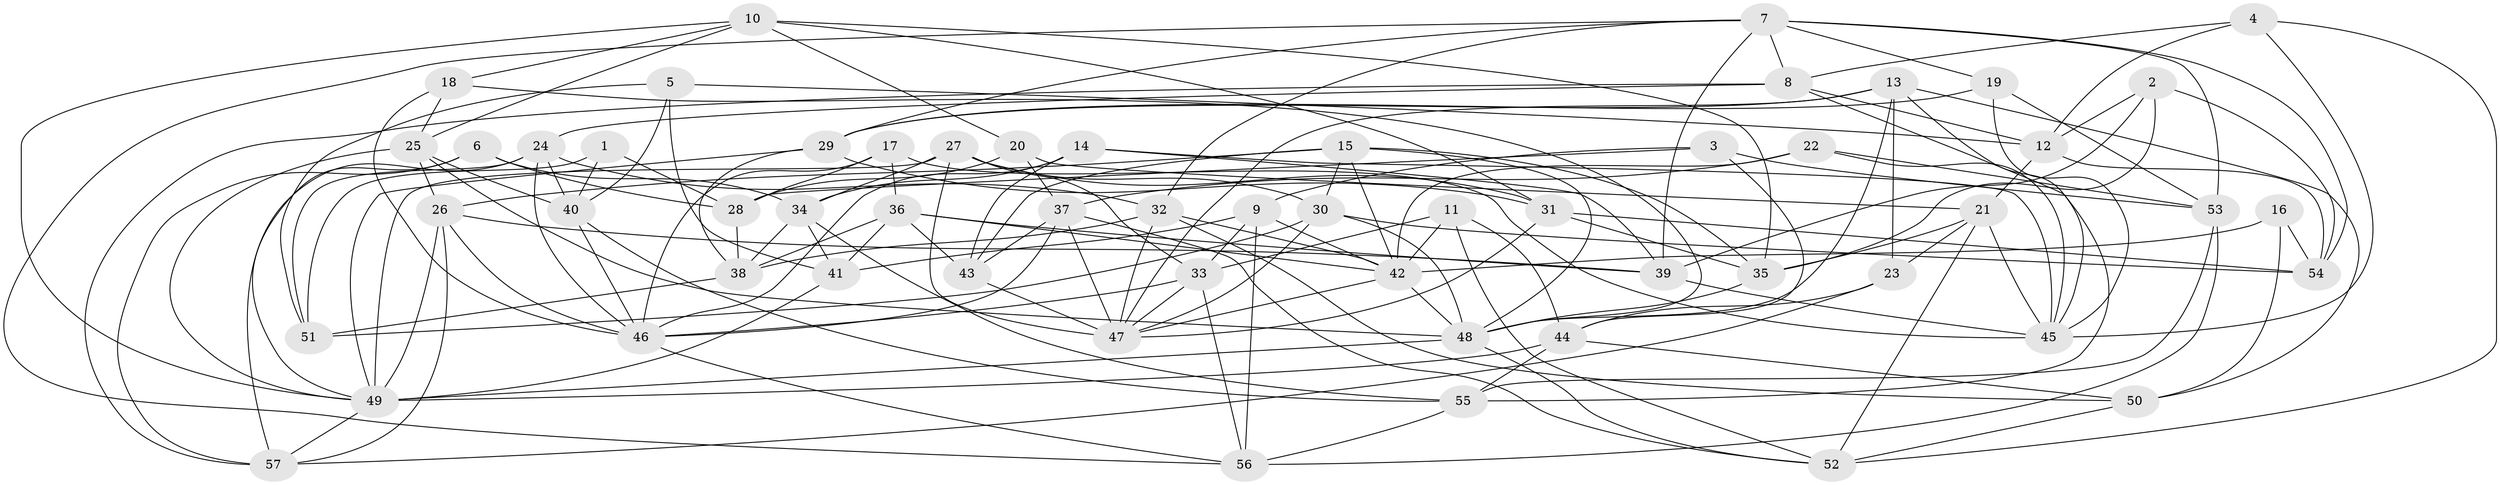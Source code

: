 // original degree distribution, {4: 1.0}
// Generated by graph-tools (version 1.1) at 2025/27/03/09/25 03:27:01]
// undirected, 57 vertices, 163 edges
graph export_dot {
graph [start="1"]
  node [color=gray90,style=filled];
  1;
  2;
  3;
  4;
  5;
  6;
  7;
  8;
  9;
  10;
  11;
  12;
  13;
  14;
  15;
  16;
  17;
  18;
  19;
  20;
  21;
  22;
  23;
  24;
  25;
  26;
  27;
  28;
  29;
  30;
  31;
  32;
  33;
  34;
  35;
  36;
  37;
  38;
  39;
  40;
  41;
  42;
  43;
  44;
  45;
  46;
  47;
  48;
  49;
  50;
  51;
  52;
  53;
  54;
  55;
  56;
  57;
  1 -- 28 [weight=1.0];
  1 -- 40 [weight=1.0];
  1 -- 51 [weight=2.0];
  2 -- 12 [weight=1.0];
  2 -- 35 [weight=1.0];
  2 -- 39 [weight=1.0];
  2 -- 54 [weight=1.0];
  3 -- 9 [weight=1.0];
  3 -- 28 [weight=1.0];
  3 -- 44 [weight=1.0];
  3 -- 53 [weight=1.0];
  4 -- 8 [weight=1.0];
  4 -- 12 [weight=1.0];
  4 -- 45 [weight=1.0];
  4 -- 52 [weight=1.0];
  5 -- 12 [weight=1.0];
  5 -- 40 [weight=1.0];
  5 -- 41 [weight=1.0];
  5 -- 51 [weight=1.0];
  6 -- 28 [weight=1.0];
  6 -- 34 [weight=1.0];
  6 -- 49 [weight=1.0];
  6 -- 57 [weight=1.0];
  7 -- 8 [weight=1.0];
  7 -- 19 [weight=1.0];
  7 -- 29 [weight=1.0];
  7 -- 32 [weight=1.0];
  7 -- 39 [weight=1.0];
  7 -- 53 [weight=1.0];
  7 -- 54 [weight=1.0];
  7 -- 56 [weight=1.0];
  8 -- 12 [weight=1.0];
  8 -- 24 [weight=1.0];
  8 -- 55 [weight=1.0];
  8 -- 57 [weight=1.0];
  9 -- 33 [weight=1.0];
  9 -- 41 [weight=2.0];
  9 -- 42 [weight=1.0];
  9 -- 56 [weight=1.0];
  10 -- 18 [weight=1.0];
  10 -- 20 [weight=1.0];
  10 -- 25 [weight=1.0];
  10 -- 31 [weight=1.0];
  10 -- 35 [weight=1.0];
  10 -- 49 [weight=1.0];
  11 -- 33 [weight=1.0];
  11 -- 42 [weight=1.0];
  11 -- 44 [weight=1.0];
  11 -- 52 [weight=1.0];
  12 -- 21 [weight=1.0];
  12 -- 54 [weight=1.0];
  13 -- 23 [weight=1.0];
  13 -- 29 [weight=1.0];
  13 -- 45 [weight=1.0];
  13 -- 47 [weight=1.0];
  13 -- 48 [weight=1.0];
  13 -- 50 [weight=1.0];
  14 -- 34 [weight=1.0];
  14 -- 39 [weight=1.0];
  14 -- 43 [weight=1.0];
  14 -- 45 [weight=1.0];
  14 -- 46 [weight=2.0];
  15 -- 26 [weight=1.0];
  15 -- 30 [weight=1.0];
  15 -- 35 [weight=1.0];
  15 -- 42 [weight=1.0];
  15 -- 43 [weight=1.0];
  15 -- 48 [weight=1.0];
  16 -- 42 [weight=1.0];
  16 -- 50 [weight=2.0];
  16 -- 54 [weight=1.0];
  17 -- 28 [weight=1.0];
  17 -- 36 [weight=1.0];
  17 -- 45 [weight=1.0];
  17 -- 46 [weight=1.0];
  18 -- 25 [weight=1.0];
  18 -- 46 [weight=1.0];
  18 -- 48 [weight=1.0];
  19 -- 29 [weight=1.0];
  19 -- 45 [weight=1.0];
  19 -- 53 [weight=1.0];
  20 -- 21 [weight=1.0];
  20 -- 28 [weight=1.0];
  20 -- 37 [weight=1.0];
  21 -- 23 [weight=1.0];
  21 -- 35 [weight=1.0];
  21 -- 45 [weight=1.0];
  21 -- 52 [weight=1.0];
  22 -- 37 [weight=1.0];
  22 -- 42 [weight=1.0];
  22 -- 45 [weight=1.0];
  22 -- 53 [weight=1.0];
  23 -- 44 [weight=1.0];
  23 -- 57 [weight=1.0];
  24 -- 32 [weight=1.0];
  24 -- 40 [weight=1.0];
  24 -- 46 [weight=1.0];
  24 -- 51 [weight=1.0];
  24 -- 57 [weight=1.0];
  25 -- 26 [weight=1.0];
  25 -- 40 [weight=1.0];
  25 -- 48 [weight=1.0];
  25 -- 49 [weight=1.0];
  26 -- 39 [weight=1.0];
  26 -- 46 [weight=1.0];
  26 -- 49 [weight=1.0];
  26 -- 57 [weight=1.0];
  27 -- 30 [weight=1.0];
  27 -- 31 [weight=1.0];
  27 -- 33 [weight=1.0];
  27 -- 34 [weight=1.0];
  27 -- 47 [weight=1.0];
  27 -- 49 [weight=1.0];
  28 -- 38 [weight=1.0];
  29 -- 31 [weight=1.0];
  29 -- 38 [weight=1.0];
  29 -- 49 [weight=1.0];
  30 -- 47 [weight=1.0];
  30 -- 48 [weight=1.0];
  30 -- 51 [weight=1.0];
  30 -- 54 [weight=1.0];
  31 -- 35 [weight=1.0];
  31 -- 47 [weight=1.0];
  31 -- 54 [weight=1.0];
  32 -- 38 [weight=1.0];
  32 -- 42 [weight=1.0];
  32 -- 47 [weight=1.0];
  32 -- 50 [weight=1.0];
  33 -- 46 [weight=1.0];
  33 -- 47 [weight=1.0];
  33 -- 56 [weight=1.0];
  34 -- 38 [weight=1.0];
  34 -- 41 [weight=1.0];
  34 -- 55 [weight=1.0];
  35 -- 48 [weight=1.0];
  36 -- 38 [weight=1.0];
  36 -- 39 [weight=1.0];
  36 -- 41 [weight=1.0];
  36 -- 42 [weight=1.0];
  36 -- 43 [weight=1.0];
  37 -- 43 [weight=1.0];
  37 -- 46 [weight=1.0];
  37 -- 47 [weight=1.0];
  37 -- 52 [weight=1.0];
  38 -- 51 [weight=1.0];
  39 -- 45 [weight=1.0];
  40 -- 46 [weight=1.0];
  40 -- 55 [weight=1.0];
  41 -- 49 [weight=1.0];
  42 -- 47 [weight=1.0];
  42 -- 48 [weight=2.0];
  43 -- 47 [weight=2.0];
  44 -- 49 [weight=1.0];
  44 -- 50 [weight=1.0];
  44 -- 55 [weight=1.0];
  46 -- 56 [weight=1.0];
  48 -- 49 [weight=1.0];
  48 -- 52 [weight=1.0];
  49 -- 57 [weight=1.0];
  50 -- 52 [weight=1.0];
  53 -- 55 [weight=1.0];
  53 -- 56 [weight=1.0];
  55 -- 56 [weight=1.0];
}
